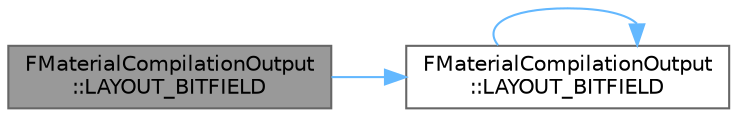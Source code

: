 digraph "FMaterialCompilationOutput::LAYOUT_BITFIELD"
{
 // INTERACTIVE_SVG=YES
 // LATEX_PDF_SIZE
  bgcolor="transparent";
  edge [fontname=Helvetica,fontsize=10,labelfontname=Helvetica,labelfontsize=10];
  node [fontname=Helvetica,fontsize=10,shape=box,height=0.2,width=0.4];
  rankdir="LR";
  Node1 [id="Node000001",label="FMaterialCompilationOutput\l::LAYOUT_BITFIELD",height=0.2,width=0.4,color="gray40", fillcolor="grey60", style="filled", fontcolor="black",tooltip="true if the material uses DBuffer texture lookups."];
  Node1 -> Node2 [id="edge1_Node000001_Node000002",color="steelblue1",style="solid",tooltip=" "];
  Node2 [id="Node000002",label="FMaterialCompilationOutput\l::LAYOUT_BITFIELD",height=0.2,width=0.4,color="grey40", fillcolor="white", style="filled",URL="$d1/d34/classFMaterialCompilationOutput.html#a6a91d143c0a5116105412b9d1e071236",tooltip="true if the material needs the scene texture lookups."];
  Node2 -> Node2 [id="edge2_Node000002_Node000002",color="steelblue1",style="solid",tooltip=" "];
}
